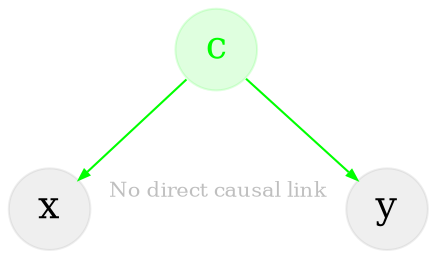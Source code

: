 digraph {
  graph [dpi=300]
  node [
    shape=circle
    style=filled
    fontsize="18pt"
    color="#00000010"
  ]
  edge [
    arrowsize=0.5
		fontsize="10pt"
		fontcolor="#00000080"
		]
	  subgraph xtoy {
      rank="same"
      label="Direct"
      x [pos="0,0!"]
	    y [pos="0,5!"]
      x -> y [
        color="transparent"
        minlen=2
        fontcolor="#00000040"
        label="No direct causal link"
      ]
    }
    c [
      color="#00ff0020"
      fontcolor=green
      label="c"
    ]
	  c -> x [color=green]
	  c -> y [color=green]
}
